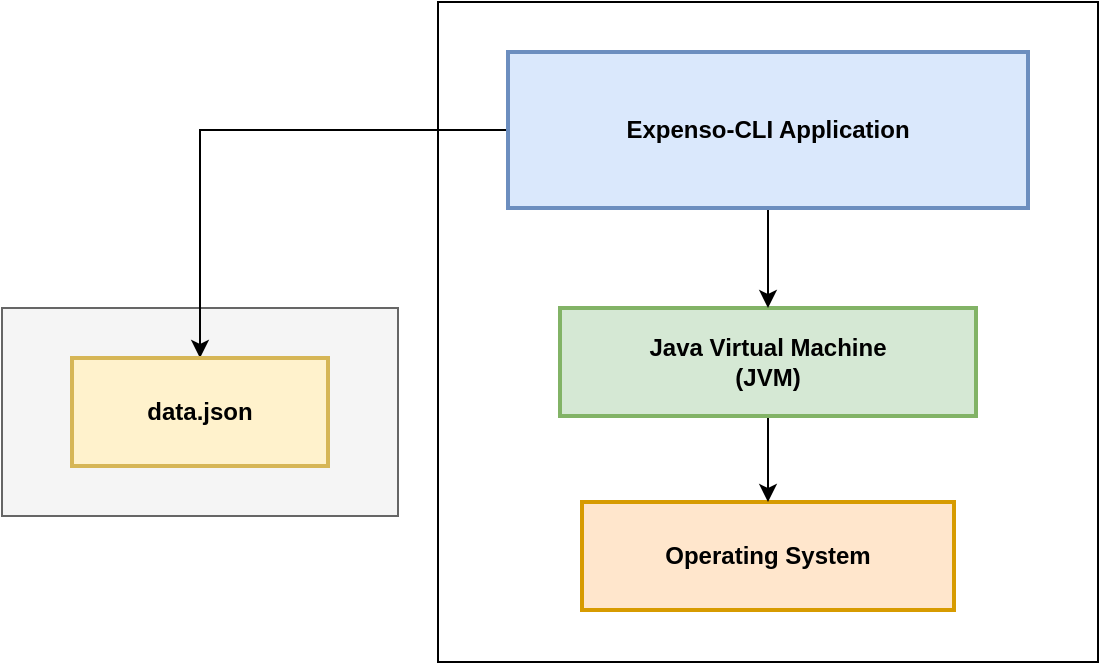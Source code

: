 <mxfile version="26.2.14">
  <diagram name="Page-1" id="Ib6AIXi1rvFYkrLMfcud">
    <mxGraphModel grid="1" page="1" gridSize="10" guides="1" tooltips="1" connect="1" arrows="1" fold="1" pageScale="1" pageWidth="850" pageHeight="1100" math="0" shadow="0">
      <root>
        <mxCell id="0" />
        <mxCell id="1" parent="0" />
        <mxCell id="HfzThmM03I0dAXILb71a-1" value="File System" style="whiteSpace=wrap;strokeWidth=1;fillColor=#f5f5f5;fontColor=#333333;strokeColor=#666666;fontStyle=1" vertex="1" parent="1">
          <mxGeometry x="20" y="173" width="198" height="104" as="geometry" />
        </mxCell>
        <mxCell id="HfzThmM03I0dAXILb71a-2" value="User Device" style="whiteSpace=wrap;strokeWidth=1;fontStyle=1" vertex="1" parent="1">
          <mxGeometry x="238" y="20" width="330" height="330" as="geometry" />
        </mxCell>
        <mxCell id="HfzThmM03I0dAXILb71a-3" value="Operating System" style="whiteSpace=wrap;strokeWidth=2;fillColor=#ffe6cc;strokeColor=#d79b00;fontStyle=1" vertex="1" parent="1">
          <mxGeometry x="310" y="270" width="186" height="54" as="geometry" />
        </mxCell>
        <mxCell id="HfzThmM03I0dAXILb71a-13" style="edgeStyle=orthogonalEdgeStyle;rounded=0;orthogonalLoop=1;jettySize=auto;html=1;exitX=0.5;exitY=1;exitDx=0;exitDy=0;entryX=0.5;entryY=0;entryDx=0;entryDy=0;fontStyle=1" edge="1" parent="1" source="HfzThmM03I0dAXILb71a-4" target="HfzThmM03I0dAXILb71a-3">
          <mxGeometry relative="1" as="geometry" />
        </mxCell>
        <mxCell id="HfzThmM03I0dAXILb71a-4" value="Java Virtual Machine&#xa;(JVM)" style="whiteSpace=wrap;strokeWidth=2;fillColor=#d5e8d4;strokeColor=#82b366;fontStyle=1" vertex="1" parent="1">
          <mxGeometry x="299" y="173" width="208" height="54" as="geometry" />
        </mxCell>
        <mxCell id="HfzThmM03I0dAXILb71a-10" style="edgeStyle=orthogonalEdgeStyle;rounded=0;orthogonalLoop=1;jettySize=auto;html=1;exitX=0;exitY=0.5;exitDx=0;exitDy=0;fontStyle=1" edge="1" parent="1" source="HfzThmM03I0dAXILb71a-5" target="HfzThmM03I0dAXILb71a-6">
          <mxGeometry relative="1" as="geometry" />
        </mxCell>
        <mxCell id="HfzThmM03I0dAXILb71a-12" style="edgeStyle=orthogonalEdgeStyle;rounded=0;orthogonalLoop=1;jettySize=auto;html=1;exitX=0.5;exitY=1;exitDx=0;exitDy=0;entryX=0.5;entryY=0;entryDx=0;entryDy=0;fontStyle=1" edge="1" parent="1" source="HfzThmM03I0dAXILb71a-5" target="HfzThmM03I0dAXILb71a-4">
          <mxGeometry relative="1" as="geometry" />
        </mxCell>
        <mxCell id="HfzThmM03I0dAXILb71a-5" value="Expenso-CLI Application" style="whiteSpace=wrap;strokeWidth=2;fillColor=#dae8fc;strokeColor=#6c8ebf;fontStyle=1" vertex="1" parent="1">
          <mxGeometry x="273" y="45" width="260" height="78" as="geometry" />
        </mxCell>
        <mxCell id="HfzThmM03I0dAXILb71a-6" value="data.json" style="whiteSpace=wrap;strokeWidth=2;fillColor=#fff2cc;strokeColor=#d6b656;fontStyle=1" vertex="1" parent="1">
          <mxGeometry x="55" y="198" width="128" height="54" as="geometry" />
        </mxCell>
      </root>
    </mxGraphModel>
  </diagram>
</mxfile>
